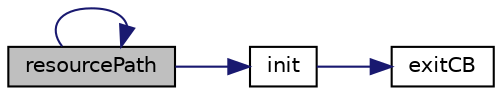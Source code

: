 digraph "resourcePath"
{
  edge [fontname="Helvetica",fontsize="10",labelfontname="Helvetica",labelfontsize="10"];
  node [fontname="Helvetica",fontsize="10",shape=record];
  rankdir="LR";
  Node1 [label="resourcePath",height=0.2,width=0.4,color="black", fillcolor="grey75", style="filled", fontcolor="black"];
  Node1 -> Node2 [color="midnightblue",fontsize="10",style="solid",fontname="Helvetica"];
  Node2 [label="init",height=0.2,width=0.4,color="black", fillcolor="white", style="filled",URL="$main_8cc.html#a487a3c399210173e1b3d3a2f275a55b1"];
  Node2 -> Node3 [color="midnightblue",fontsize="10",style="solid",fontname="Helvetica"];
  Node3 [label="exitCB",height=0.2,width=0.4,color="black", fillcolor="white", style="filled",URL="$main_8cc.html#a8760404347fd84a1ed5b49aae3737647"];
  Node1 -> Node1 [color="midnightblue",fontsize="10",style="solid",fontname="Helvetica"];
}

